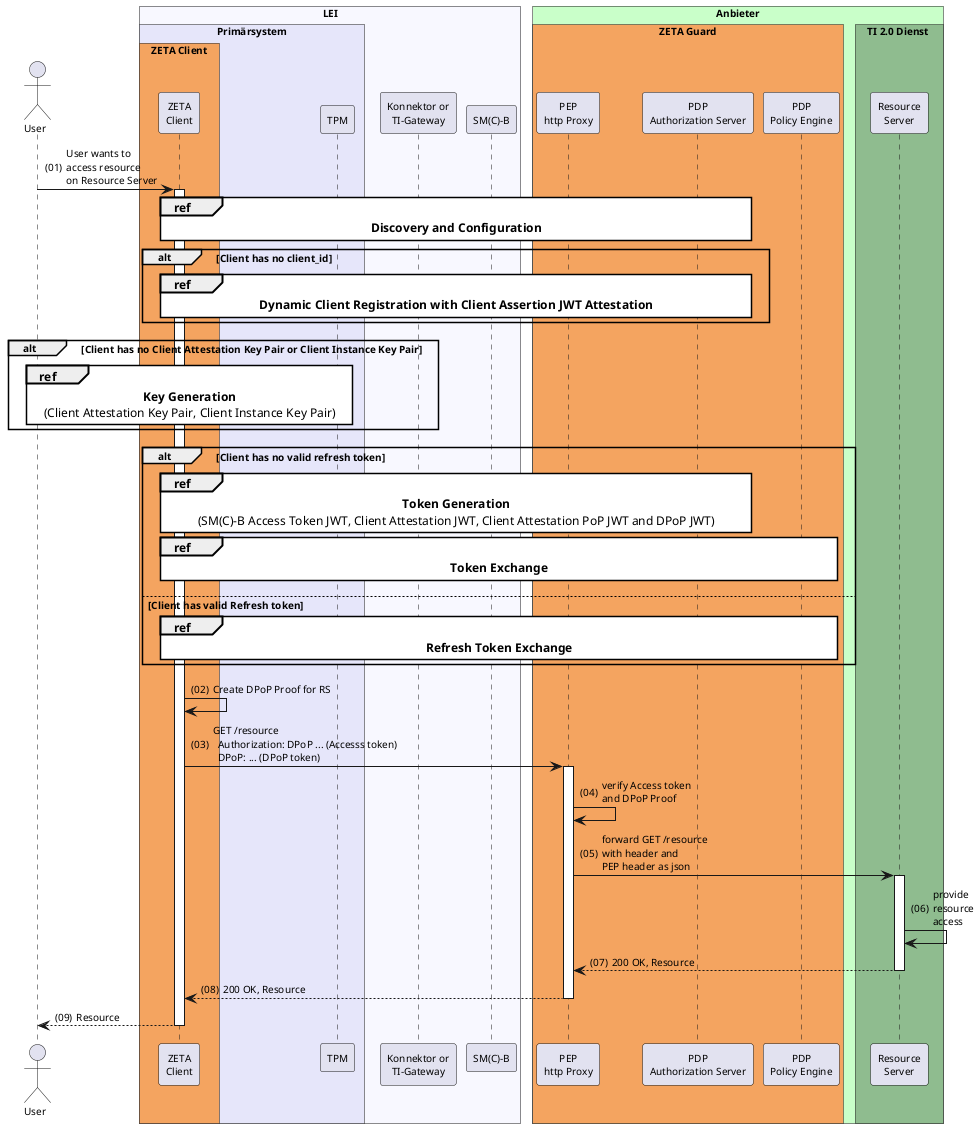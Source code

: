 @startuml "client-reg-with-attestation-and-SMB-auth-token-exchange-overview"
autonumber "(00)"
skinparam defaultFontSize 10
skinparam defaultFontName Helvetica
skinparam DefaultMonospacedFontName Courier
skinparam lengthAdjust none
skinparam sequenceReferenceBackgroundColor White
skinparam SequenceReferenceFontSize 12
/'skinparam SequenceReferenceFontStyle bold
'/


!pragma teoz true

Actor User
box "LEI" #GhostWhite
  box "Primärsystem" #Lavender
    box "ZETA Client" #SandyBrown
      participant Client as "ZETA\nClient"
    end box
    participant TPM as "TPM"
  end box
  participant Konnektor as "Konnektor or\nTI-Gateway"
  participant SMB as "SM(C)-B"
end box

box "Anbieter" #TECHNOLOGY
  box "ZETA Guard" #SandyBrown
    participant HP as "PEP\nhttp Proxy"
    participant AuthS as "PDP\nAuthorization Server" 
    participant PE as "PDP\nPolicy Engine"
  end box
    box TI 2.0 Dienst #DarkSeaGreen
      participant RS as "Resource\nServer"
    end box
end box

User -> Client: User wants to\naccess resource\non Resource Server
activate Client

ref over Client, HP, AuthS: **Discovery and Configuration**
alt Client has no client_id
    ref over Client, AuthS: **Dynamic Client Registration with Client Assertion JWT Attestation**
end

alt Client has no Client Attestation Key Pair or Client Instance Key Pair
    ref over User, Client, TPM
        **Key Generation**
        (Client Attestation Key Pair, Client Instance Key Pair)
    end ref
end

alt Client has no valid refresh token
    ref over Client, TPM, Konnektor, SMB, AuthS
        **Token Generation**
        (SM(C)-B Access Token JWT, Client Attestation JWT, Client Attestation PoP JWT and DPoP JWT)
    end ref
    ref over Client, AuthS, PE: **Token Exchange**
else Client has valid Refresh token
    ref over Client, AuthS, PE: **Refresh Token Exchange**
end

Client -> Client: Create DPoP Proof for RS
Client -> HP: GET /resource\n\
  Authorization: DPoP ... (Accesss token)\n\
  DPoP: ... (DPoP token)
activate HP
HP -> HP: verify Access token\nand DPoP Proof
HP -> RS: forward GET /resource\n\
with header and\nPEP header as json
activate RS
RS -> RS: provide\nresource\naccess
RS --> HP: 200 OK, Resource
deactivate RS
HP --> Client: 200 OK, Resource
deactivate HP
deactivate RS
Client --> User: Resource
deactivate Client

@enduml
